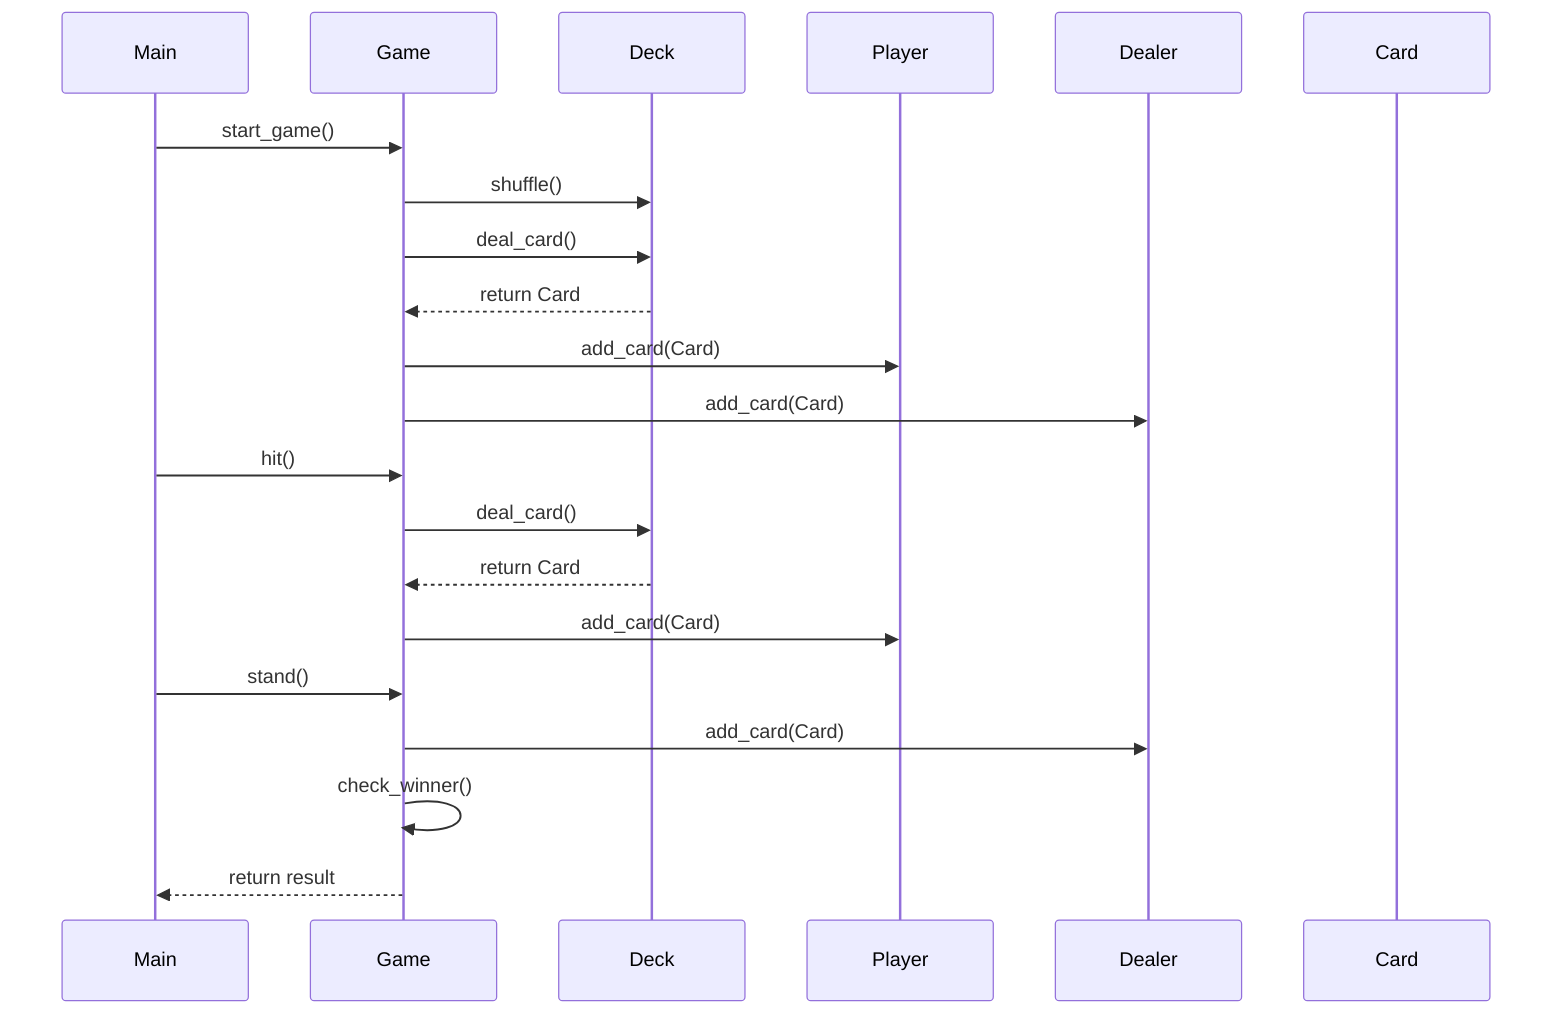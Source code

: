 sequenceDiagram
    participant M as Main
    participant G as Game
    participant D as Deck
    participant P as Player
    participant DL as Dealer
    participant C as Card
    M->>G: start_game()
    G->>D: shuffle()
    G->>D: deal_card()
    D-->>G: return Card
    G->>P: add_card(Card)
    G->>DL: add_card(Card)
    M->>G: hit()
    G->>D: deal_card()
    D-->>G: return Card
    G->>P: add_card(Card)
    M->>G: stand()
    G->>DL: add_card(Card)
    G->>G: check_winner()
    G-->>M: return result